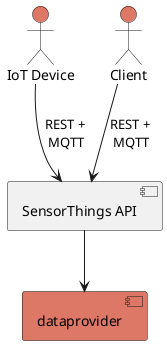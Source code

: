 @startuml Simple Context

actor "IoT Device" as iot_device #dd7766
actor "Client" as client #dd7766
[dataprovider] as data_provider #dd7766

[SensorThings API] as sta

iot_device --> sta : REST +\n MQTT
client --> sta : REST +\n MQTT
sta --> data_provider

@enduml